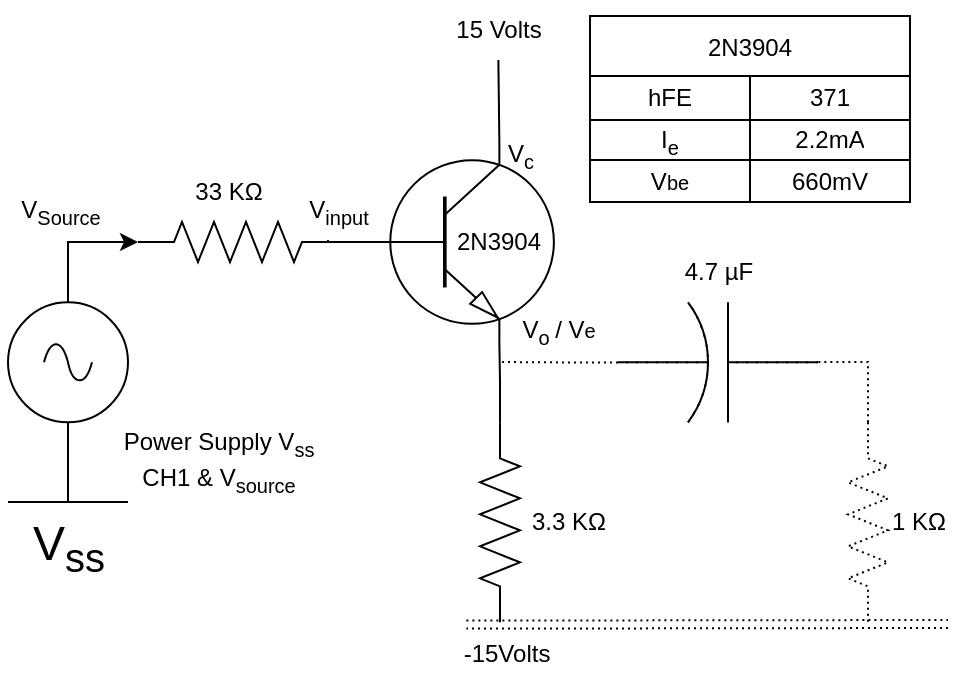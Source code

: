<mxfile version="20.8.10" type="device"><diagram name="Page-1" id="7e0a89b8-554c-2b80-1dc8-d5c74ca68de4"><mxGraphModel dx="518" dy="303" grid="1" gridSize="10" guides="1" tooltips="1" connect="1" arrows="1" fold="1" page="1" pageScale="1" pageWidth="1100" pageHeight="850" background="none" math="0" shadow="0"><root><mxCell id="0"/><mxCell id="1" parent="0"/><mxCell id="v5ASgLI8CXAvtaU97z3V-1" value="" style="verticalLabelPosition=bottom;shadow=0;dashed=0;align=center;html=1;verticalAlign=top;shape=mxgraph.electrical.transistors.npn_transistor_1;" parent="1" vertex="1"><mxGeometry x="190" y="91" width="95" height="100" as="geometry"/></mxCell><mxCell id="v5ASgLI8CXAvtaU97z3V-2" value="" style="pointerEvents=1;verticalLabelPosition=bottom;shadow=0;dashed=0;align=center;html=1;verticalAlign=top;shape=mxgraph.electrical.resistors.resistor_2;" parent="1" vertex="1"><mxGeometry x="75" y="131" width="100" height="20" as="geometry"/></mxCell><mxCell id="80wsVpMIOcEodvlpj_uF-2" value="" style="edgeStyle=orthogonalEdgeStyle;rounded=0;orthogonalLoop=1;jettySize=auto;html=1;endArrow=none;endFill=0;entryX=0.7;entryY=1;entryDx=0;entryDy=0;entryPerimeter=0;" parent="1" source="v5ASgLI8CXAvtaU97z3V-4" target="v5ASgLI8CXAvtaU97z3V-1" edge="1"><mxGeometry relative="1" as="geometry"><mxPoint x="255" y="194" as="targetPoint"/></mxGeometry></mxCell><mxCell id="v5ASgLI8CXAvtaU97z3V-4" value="" style="pointerEvents=1;verticalLabelPosition=bottom;shadow=0;dashed=0;align=center;html=1;verticalAlign=top;shape=mxgraph.electrical.resistors.resistor_2;direction=south;" parent="1" vertex="1"><mxGeometry x="246" y="231.18" width="20" height="100" as="geometry"/></mxCell><mxCell id="v5ASgLI8CXAvtaU97z3V-7" value="3.3 KΩ" style="text;html=1;align=center;verticalAlign=middle;resizable=0;points=[];autosize=1;strokeColor=none;fillColor=none;" parent="1" vertex="1"><mxGeometry x="260" y="266.18" width="60" height="30" as="geometry"/></mxCell><mxCell id="v5ASgLI8CXAvtaU97z3V-8" value="-15Volts" style="text;html=1;align=center;verticalAlign=middle;resizable=0;points=[];autosize=1;strokeColor=none;fillColor=none;" parent="1" vertex="1"><mxGeometry x="224" y="332" width="70" height="30" as="geometry"/></mxCell><mxCell id="v5ASgLI8CXAvtaU97z3V-9" value="15 Volts" style="text;html=1;align=center;verticalAlign=middle;resizable=0;points=[];autosize=1;strokeColor=none;fillColor=none;" parent="1" vertex="1"><mxGeometry x="220" y="20" width="70" height="30" as="geometry"/></mxCell><mxCell id="v5ASgLI8CXAvtaU97z3V-10" value="33 KΩ" style="text;html=1;align=center;verticalAlign=middle;resizable=0;points=[];autosize=1;strokeColor=none;fillColor=none;" parent="1" vertex="1"><mxGeometry x="90" y="101" width="60" height="30" as="geometry"/></mxCell><mxCell id="jdDWVMuf-a8szjCeQI5x-2" value="" style="edgeStyle=orthogonalEdgeStyle;rounded=0;orthogonalLoop=1;jettySize=auto;html=1;endArrow=none;endFill=0;" edge="1" parent="1"><mxGeometry relative="1" as="geometry"><mxPoint x="198" y="141" as="sourcePoint"/><mxPoint x="170" y="140" as="targetPoint"/></mxGeometry></mxCell><mxCell id="v5ASgLI8CXAvtaU97z3V-11" value="2N3904" style="text;html=1;align=center;verticalAlign=middle;resizable=0;points=[];autosize=1;strokeColor=none;fillColor=none;" parent="1" vertex="1"><mxGeometry x="220" y="126" width="70" height="30" as="geometry"/></mxCell><mxCell id="80wsVpMIOcEodvlpj_uF-1" value="" style="edgeStyle=orthogonalEdgeStyle;rounded=0;orthogonalLoop=1;jettySize=auto;html=1;endArrow=none;endFill=0;dashed=1;dashPattern=1 2;" parent="1" source="v5ASgLI8CXAvtaU97z3V-14" edge="1"><mxGeometry relative="1" as="geometry"><mxPoint x="256" y="201" as="targetPoint"/></mxGeometry></mxCell><mxCell id="v5ASgLI8CXAvtaU97z3V-14" value="" style="pointerEvents=1;verticalLabelPosition=bottom;shadow=0;dashed=0;align=center;html=1;verticalAlign=top;shape=mxgraph.electrical.capacitors.capacitor_2;direction=west;" parent="1" vertex="1"><mxGeometry x="315" y="171.18" width="100" height="60" as="geometry"/></mxCell><mxCell id="80wsVpMIOcEodvlpj_uF-3" value="4.7 µF" style="text;html=1;align=center;verticalAlign=middle;resizable=0;points=[];autosize=1;strokeColor=none;fillColor=none;dashed=1;dashPattern=1 2;" parent="1" vertex="1"><mxGeometry x="335" y="141.18" width="60" height="30" as="geometry"/></mxCell><mxCell id="80wsVpMIOcEodvlpj_uF-4" value="" style="pointerEvents=1;verticalLabelPosition=bottom;shadow=0;dashed=1;align=center;html=1;verticalAlign=top;shape=mxgraph.electrical.resistors.resistor_2;direction=south;dashPattern=1 2;" parent="1" vertex="1"><mxGeometry x="430" y="231.18" width="20" height="100" as="geometry"/></mxCell><mxCell id="XQSRH9Ezn86aQqrMIj19-2" value="" style="endArrow=none;html=1;rounded=0;exitX=0.7;exitY=0;exitDx=0;exitDy=0;exitPerimeter=0;" parent="1" source="v5ASgLI8CXAvtaU97z3V-1" target="v5ASgLI8CXAvtaU97z3V-9" edge="1"><mxGeometry width="50" height="50" relative="1" as="geometry"><mxPoint x="360" y="291" as="sourcePoint"/><mxPoint x="410" y="241" as="targetPoint"/></mxGeometry></mxCell><mxCell id="XQSRH9Ezn86aQqrMIj19-7" value="" style="pointerEvents=1;verticalLabelPosition=bottom;shadow=0;dashed=1;align=center;html=1;verticalAlign=top;shape=mxgraph.electrical.capacitors.capacitor_2;direction=west;movable=1;resizable=1;rotatable=1;deletable=1;editable=1;connectable=1;strokeWidth=1;dashPattern=1 4;" parent="1" vertex="1"><mxGeometry x="315" y="171.18" width="100" height="60" as="geometry"/></mxCell><mxCell id="XQSRH9Ezn86aQqrMIj19-8" value="1 KΩ" style="text;html=1;align=center;verticalAlign=middle;resizable=0;points=[];autosize=1;strokeColor=none;fillColor=none;dashed=1;dashPattern=1 2;" parent="1" vertex="1"><mxGeometry x="440" y="266.18" width="50" height="30" as="geometry"/></mxCell><mxCell id="XQSRH9Ezn86aQqrMIj19-9" value="" style="edgeStyle=orthogonalEdgeStyle;rounded=0;orthogonalLoop=1;jettySize=auto;html=1;endArrow=none;endFill=0;dashed=1;dashPattern=1 2;exitX=0;exitY=0.5;exitDx=0;exitDy=0;exitPerimeter=0;" parent="1" target="XQSRH9Ezn86aQqrMIj19-7" edge="1" source="80wsVpMIOcEodvlpj_uF-4"><mxGeometry relative="1" as="geometry"><mxPoint x="470" y="231" as="sourcePoint"/><Array as="points"><mxPoint x="440" y="201"/></Array></mxGeometry></mxCell><mxCell id="jdDWVMuf-a8szjCeQI5x-1" value="" style="edgeStyle=orthogonalEdgeStyle;rounded=0;orthogonalLoop=1;jettySize=auto;html=1;entryX=0;entryY=0.5;entryDx=0;entryDy=0;entryPerimeter=0;exitX=0.5;exitY=0;exitDx=0;exitDy=0;exitPerimeter=0;" edge="1" parent="1" source="XQSRH9Ezn86aQqrMIj19-10" target="v5ASgLI8CXAvtaU97z3V-2"><mxGeometry relative="1" as="geometry"/></mxCell><mxCell id="XQSRH9Ezn86aQqrMIj19-10" value="" style="pointerEvents=1;verticalLabelPosition=bottom;shadow=0;dashed=0;align=center;html=1;verticalAlign=top;shape=mxgraph.electrical.signal_sources.source;aspect=fixed;points=[[0.5,0,0],[1,0.5,0],[0.5,1,0],[0,0.5,0]];elSignalType=ac;strokeWidth=1;" parent="1" vertex="1"><mxGeometry x="10" y="171.18" width="60" height="60" as="geometry"/></mxCell><mxCell id="XQSRH9Ezn86aQqrMIj19-13" value="" style="shape=link;html=1;rounded=0;dashed=1;dashPattern=1 2;endArrow=none;endFill=0;exitX=0.36;exitY=0.01;exitDx=0;exitDy=0;exitPerimeter=0;" parent="1" edge="1"><mxGeometry width="100" relative="1" as="geometry"><mxPoint x="239.2" y="332.3" as="sourcePoint"/><mxPoint x="480" y="332" as="targetPoint"/></mxGeometry></mxCell><mxCell id="XQSRH9Ezn86aQqrMIj19-15" value="2N3904" style="shape=table;startSize=30;container=1;collapsible=0;childLayout=tableLayout;strokeWidth=1;" parent="1" vertex="1"><mxGeometry x="301" y="28" width="160" height="93" as="geometry"/></mxCell><mxCell id="XQSRH9Ezn86aQqrMIj19-16" value="" style="shape=tableRow;horizontal=0;startSize=0;swimlaneHead=0;swimlaneBody=0;strokeColor=inherit;top=0;left=0;bottom=0;right=0;collapsible=0;dropTarget=0;fillColor=none;points=[[0,0.5],[1,0.5]];portConstraint=eastwest;dashed=1;strokeWidth=1;" parent="XQSRH9Ezn86aQqrMIj19-15" vertex="1"><mxGeometry y="30" width="160" height="22" as="geometry"/></mxCell><mxCell id="XQSRH9Ezn86aQqrMIj19-17" value="hFE" style="shape=partialRectangle;html=1;whiteSpace=wrap;connectable=0;strokeColor=inherit;overflow=hidden;fillColor=none;top=0;left=0;bottom=0;right=0;pointerEvents=1;dashed=1;strokeWidth=1;" parent="XQSRH9Ezn86aQqrMIj19-16" vertex="1"><mxGeometry width="80" height="22" as="geometry"><mxRectangle width="80" height="22" as="alternateBounds"/></mxGeometry></mxCell><mxCell id="XQSRH9Ezn86aQqrMIj19-18" value="371" style="shape=partialRectangle;html=1;whiteSpace=wrap;connectable=0;strokeColor=inherit;overflow=hidden;fillColor=none;top=0;left=0;bottom=0;right=0;pointerEvents=1;dashed=1;strokeWidth=1;" parent="XQSRH9Ezn86aQqrMIj19-16" vertex="1"><mxGeometry x="80" width="80" height="22" as="geometry"><mxRectangle width="80" height="22" as="alternateBounds"/></mxGeometry></mxCell><mxCell id="XQSRH9Ezn86aQqrMIj19-19" value="" style="shape=tableRow;horizontal=0;startSize=0;swimlaneHead=0;swimlaneBody=0;strokeColor=inherit;top=0;left=0;bottom=0;right=0;collapsible=0;dropTarget=0;fillColor=none;points=[[0,0.5],[1,0.5]];portConstraint=eastwest;dashed=1;strokeWidth=1;" parent="XQSRH9Ezn86aQqrMIj19-15" vertex="1"><mxGeometry y="52" width="160" height="20" as="geometry"/></mxCell><mxCell id="XQSRH9Ezn86aQqrMIj19-20" value="I&lt;sub&gt;e&lt;/sub&gt;" style="shape=partialRectangle;html=1;whiteSpace=wrap;connectable=0;strokeColor=inherit;overflow=hidden;fillColor=none;top=0;left=0;bottom=0;right=0;pointerEvents=1;dashed=1;strokeWidth=1;" parent="XQSRH9Ezn86aQqrMIj19-19" vertex="1"><mxGeometry width="80" height="20" as="geometry"><mxRectangle width="80" height="20" as="alternateBounds"/></mxGeometry></mxCell><mxCell id="XQSRH9Ezn86aQqrMIj19-21" value="2.2mA" style="shape=partialRectangle;html=1;whiteSpace=wrap;connectable=0;strokeColor=inherit;overflow=hidden;fillColor=none;top=0;left=0;bottom=0;right=0;pointerEvents=1;dashed=1;strokeWidth=1;" parent="XQSRH9Ezn86aQqrMIj19-19" vertex="1"><mxGeometry x="80" width="80" height="20" as="geometry"><mxRectangle width="80" height="20" as="alternateBounds"/></mxGeometry></mxCell><mxCell id="XQSRH9Ezn86aQqrMIj19-22" value="" style="shape=tableRow;horizontal=0;startSize=0;swimlaneHead=0;swimlaneBody=0;strokeColor=inherit;top=0;left=0;bottom=0;right=0;collapsible=0;dropTarget=0;fillColor=none;points=[[0,0.5],[1,0.5]];portConstraint=eastwest;dashed=1;strokeWidth=1;" parent="XQSRH9Ezn86aQqrMIj19-15" vertex="1"><mxGeometry y="72" width="160" height="21" as="geometry"/></mxCell><mxCell id="XQSRH9Ezn86aQqrMIj19-23" value="V&lt;span style=&quot;font-size: 10px;&quot;&gt;be&lt;/span&gt;" style="shape=partialRectangle;html=1;whiteSpace=wrap;connectable=0;strokeColor=inherit;overflow=hidden;fillColor=none;top=0;left=0;bottom=0;right=0;pointerEvents=1;dashed=1;strokeWidth=1;" parent="XQSRH9Ezn86aQqrMIj19-22" vertex="1"><mxGeometry width="80" height="21" as="geometry"><mxRectangle width="80" height="21" as="alternateBounds"/></mxGeometry></mxCell><mxCell id="XQSRH9Ezn86aQqrMIj19-24" value="660mV" style="shape=partialRectangle;html=1;whiteSpace=wrap;connectable=0;strokeColor=inherit;overflow=hidden;fillColor=none;top=0;left=0;bottom=0;right=0;pointerEvents=1;dashed=1;strokeWidth=1;" parent="XQSRH9Ezn86aQqrMIj19-22" vertex="1"><mxGeometry x="80" width="80" height="21" as="geometry"><mxRectangle width="80" height="21" as="alternateBounds"/></mxGeometry></mxCell><mxCell id="XQSRH9Ezn86aQqrMIj19-28" value="V&lt;sub&gt;o &lt;/sub&gt;/ V&lt;span style=&quot;font-size: 10px;&quot;&gt;e&lt;/span&gt;" style="text;html=1;align=center;verticalAlign=middle;resizable=0;points=[];autosize=1;strokeColor=none;fillColor=none;" parent="1" vertex="1"><mxGeometry x="255" y="171" width="60" height="30" as="geometry"/></mxCell><mxCell id="XQSRH9Ezn86aQqrMIj19-29" value="V&lt;sub&gt;c&lt;/sub&gt;" style="text;html=1;align=center;verticalAlign=middle;resizable=0;points=[];autosize=1;strokeColor=none;fillColor=none;" parent="1" vertex="1"><mxGeometry x="246" y="83" width="40" height="30" as="geometry"/></mxCell><mxCell id="XQSRH9Ezn86aQqrMIj19-30" value="V&lt;sub&gt;input&lt;/sub&gt;" style="text;html=1;align=center;verticalAlign=middle;resizable=0;points=[];autosize=1;strokeColor=none;fillColor=none;" parent="1" vertex="1"><mxGeometry x="150" y="111.18" width="50" height="30" as="geometry"/></mxCell><mxCell id="XQSRH9Ezn86aQqrMIj19-31" value="V&lt;sub&gt;Source&lt;/sub&gt;" style="text;html=1;align=center;verticalAlign=middle;resizable=0;points=[];autosize=1;strokeColor=none;fillColor=none;" parent="1" vertex="1"><mxGeometry x="6" y="111.18" width="60" height="30" as="geometry"/></mxCell><mxCell id="XQSRH9Ezn86aQqrMIj19-32" value="Power Supply V&lt;sub&gt;ss&lt;/sub&gt;&lt;br&gt;CH1 &amp;amp; V&lt;sub&gt;source&lt;/sub&gt;" style="text;html=1;align=center;verticalAlign=middle;resizable=0;points=[];autosize=1;strokeColor=none;fillColor=none;" parent="1" vertex="1"><mxGeometry x="55" y="226" width="120" height="50" as="geometry"/></mxCell><mxCell id="fym7feUmq_58pPpy2_8x-3" value="V&lt;sub&gt;ss&lt;/sub&gt;" style="pointerEvents=1;verticalLabelPosition=bottom;shadow=0;dashed=0;align=center;html=1;verticalAlign=top;shape=mxgraph.electrical.signal_sources.vss2;fontSize=24;flipV=1;" parent="1" vertex="1"><mxGeometry x="10" y="231" width="60" height="40" as="geometry"/></mxCell></root></mxGraphModel></diagram></mxfile>